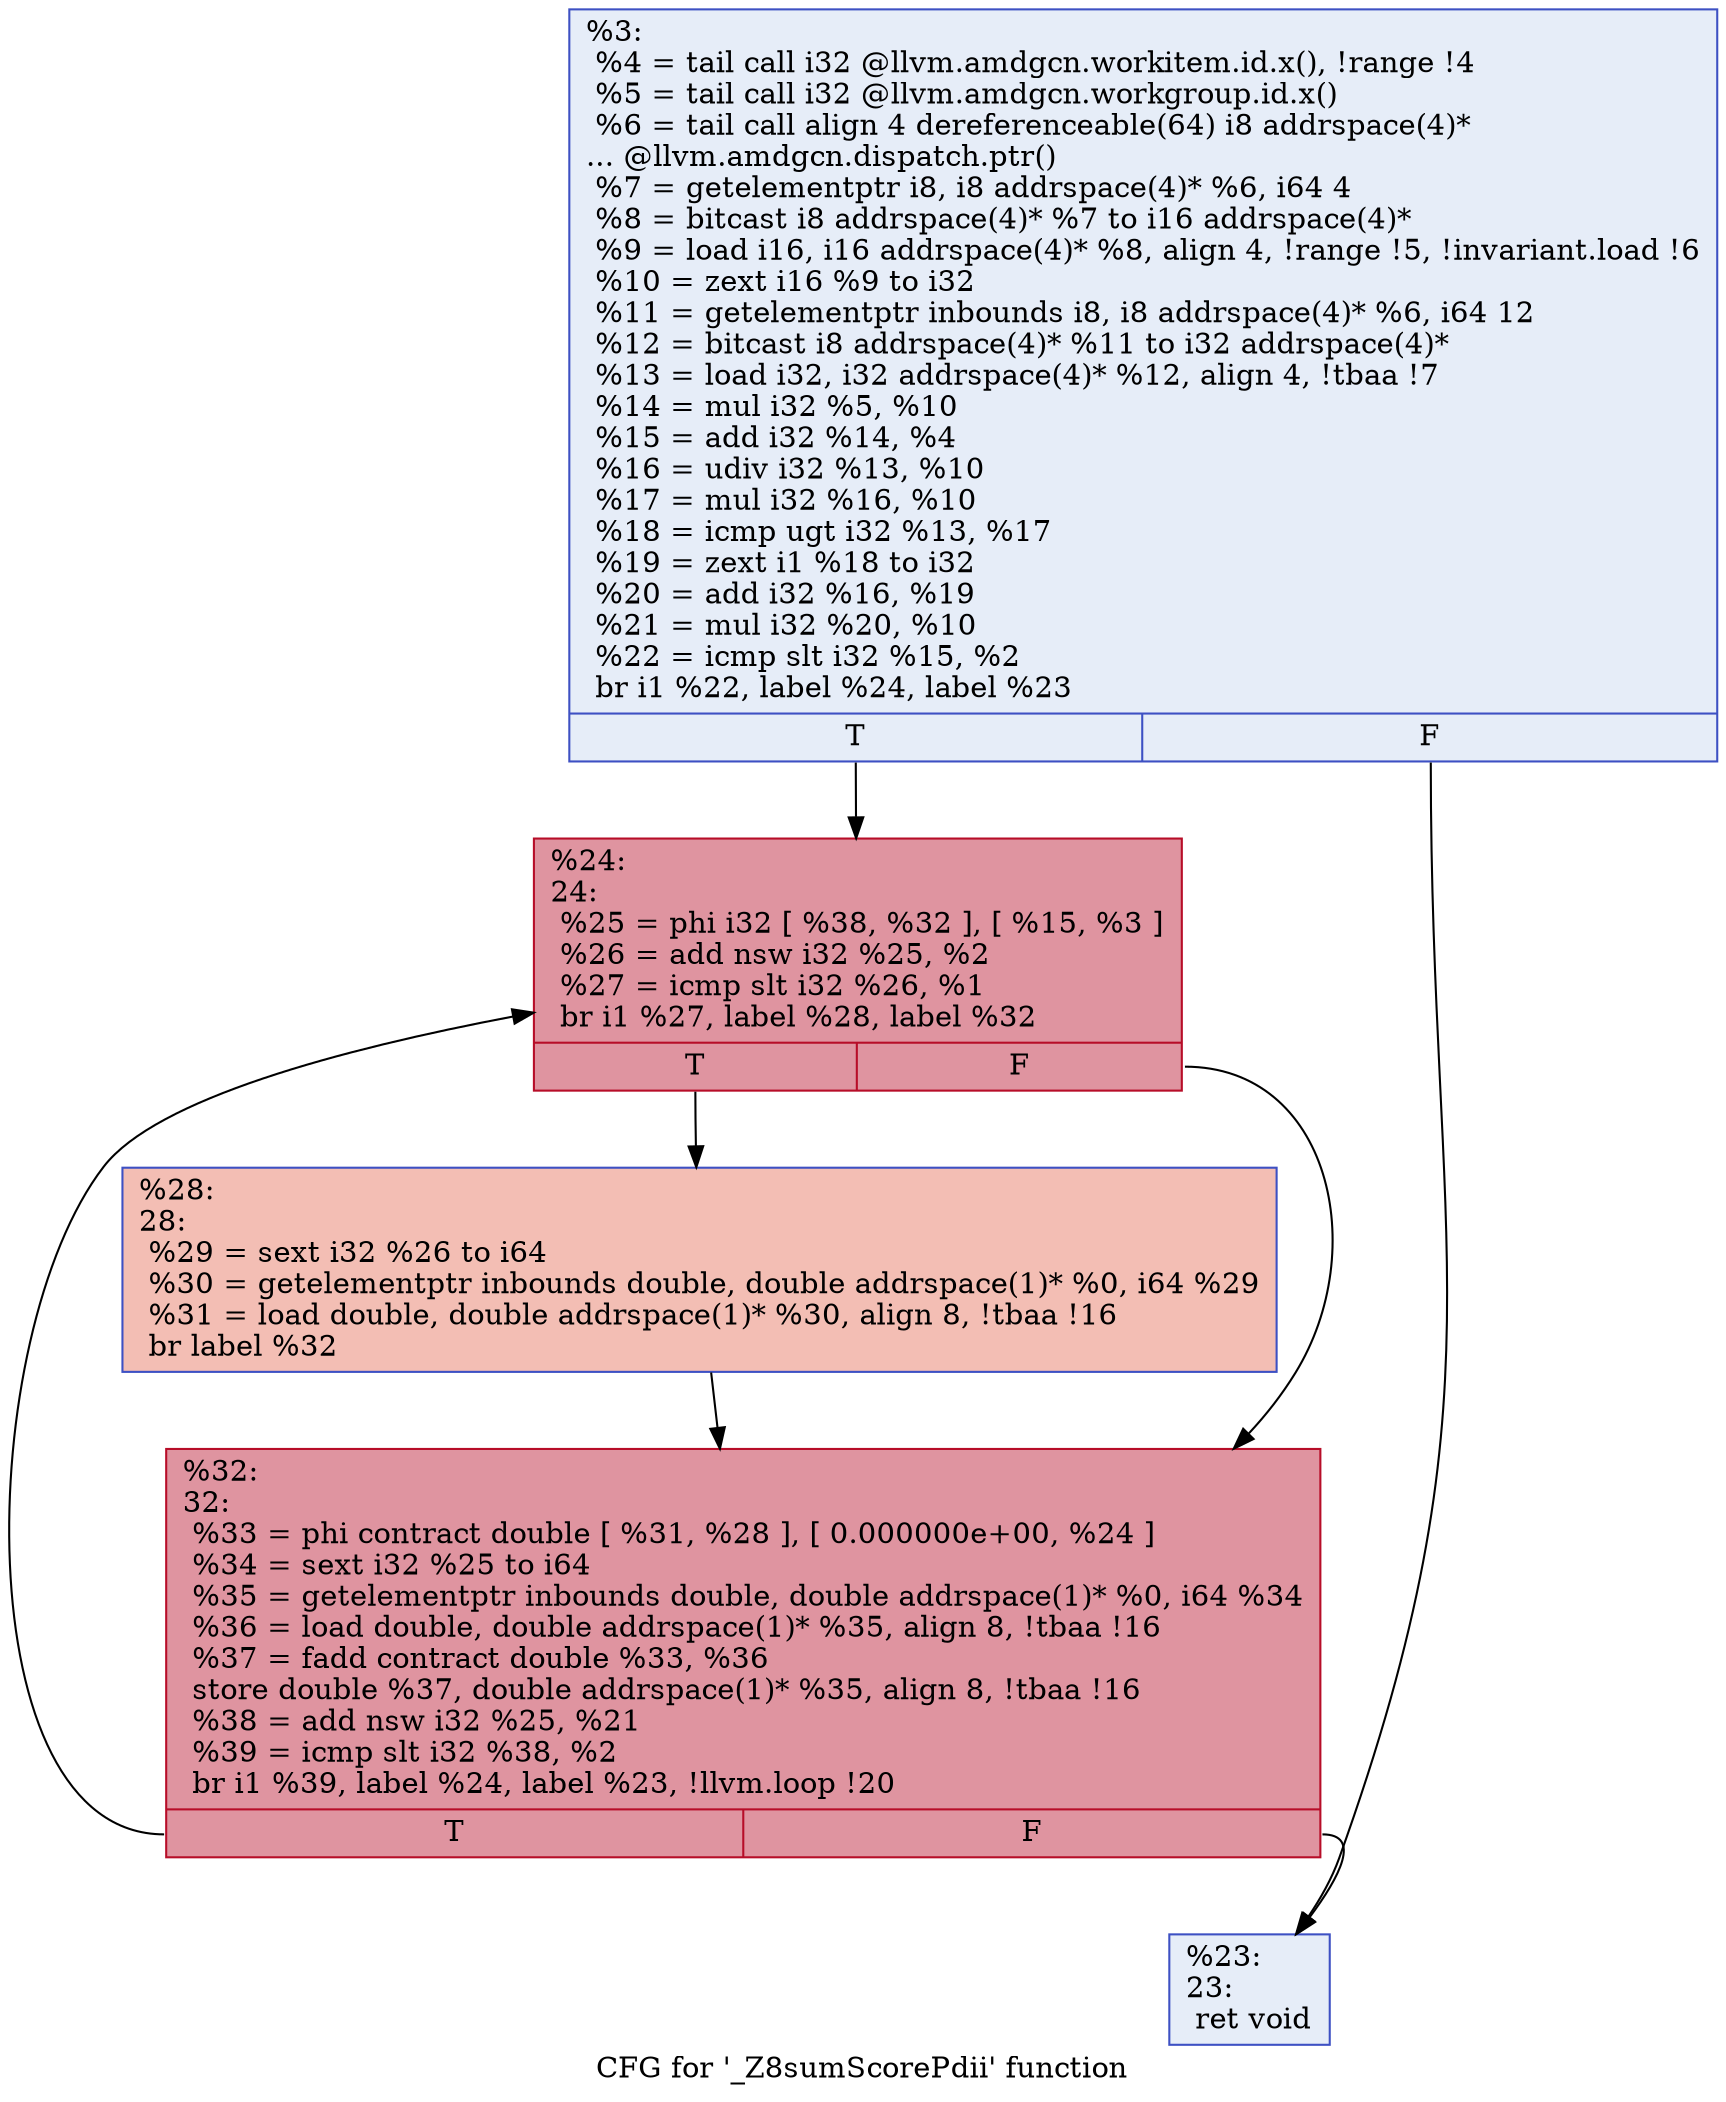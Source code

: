digraph "CFG for '_Z8sumScorePdii' function" {
	label="CFG for '_Z8sumScorePdii' function";

	Node0x4a354f0 [shape=record,color="#3d50c3ff", style=filled, fillcolor="#c7d7f070",label="{%3:\l  %4 = tail call i32 @llvm.amdgcn.workitem.id.x(), !range !4\l  %5 = tail call i32 @llvm.amdgcn.workgroup.id.x()\l  %6 = tail call align 4 dereferenceable(64) i8 addrspace(4)*\l... @llvm.amdgcn.dispatch.ptr()\l  %7 = getelementptr i8, i8 addrspace(4)* %6, i64 4\l  %8 = bitcast i8 addrspace(4)* %7 to i16 addrspace(4)*\l  %9 = load i16, i16 addrspace(4)* %8, align 4, !range !5, !invariant.load !6\l  %10 = zext i16 %9 to i32\l  %11 = getelementptr inbounds i8, i8 addrspace(4)* %6, i64 12\l  %12 = bitcast i8 addrspace(4)* %11 to i32 addrspace(4)*\l  %13 = load i32, i32 addrspace(4)* %12, align 4, !tbaa !7\l  %14 = mul i32 %5, %10\l  %15 = add i32 %14, %4\l  %16 = udiv i32 %13, %10\l  %17 = mul i32 %16, %10\l  %18 = icmp ugt i32 %13, %17\l  %19 = zext i1 %18 to i32\l  %20 = add i32 %16, %19\l  %21 = mul i32 %20, %10\l  %22 = icmp slt i32 %15, %2\l  br i1 %22, label %24, label %23\l|{<s0>T|<s1>F}}"];
	Node0x4a354f0:s0 -> Node0x4a36290;
	Node0x4a354f0:s1 -> Node0x4a37b40;
	Node0x4a37b40 [shape=record,color="#3d50c3ff", style=filled, fillcolor="#c7d7f070",label="{%23:\l23:                                               \l  ret void\l}"];
	Node0x4a36290 [shape=record,color="#b70d28ff", style=filled, fillcolor="#b70d2870",label="{%24:\l24:                                               \l  %25 = phi i32 [ %38, %32 ], [ %15, %3 ]\l  %26 = add nsw i32 %25, %2\l  %27 = icmp slt i32 %26, %1\l  br i1 %27, label %28, label %32\l|{<s0>T|<s1>F}}"];
	Node0x4a36290:s0 -> Node0x4a37ef0;
	Node0x4a36290:s1 -> Node0x4a37cd0;
	Node0x4a37ef0 [shape=record,color="#3d50c3ff", style=filled, fillcolor="#e36c5570",label="{%28:\l28:                                               \l  %29 = sext i32 %26 to i64\l  %30 = getelementptr inbounds double, double addrspace(1)* %0, i64 %29\l  %31 = load double, double addrspace(1)* %30, align 8, !tbaa !16\l  br label %32\l}"];
	Node0x4a37ef0 -> Node0x4a37cd0;
	Node0x4a37cd0 [shape=record,color="#b70d28ff", style=filled, fillcolor="#b70d2870",label="{%32:\l32:                                               \l  %33 = phi contract double [ %31, %28 ], [ 0.000000e+00, %24 ]\l  %34 = sext i32 %25 to i64\l  %35 = getelementptr inbounds double, double addrspace(1)* %0, i64 %34\l  %36 = load double, double addrspace(1)* %35, align 8, !tbaa !16\l  %37 = fadd contract double %33, %36\l  store double %37, double addrspace(1)* %35, align 8, !tbaa !16\l  %38 = add nsw i32 %25, %21\l  %39 = icmp slt i32 %38, %2\l  br i1 %39, label %24, label %23, !llvm.loop !20\l|{<s0>T|<s1>F}}"];
	Node0x4a37cd0:s0 -> Node0x4a36290;
	Node0x4a37cd0:s1 -> Node0x4a37b40;
}
